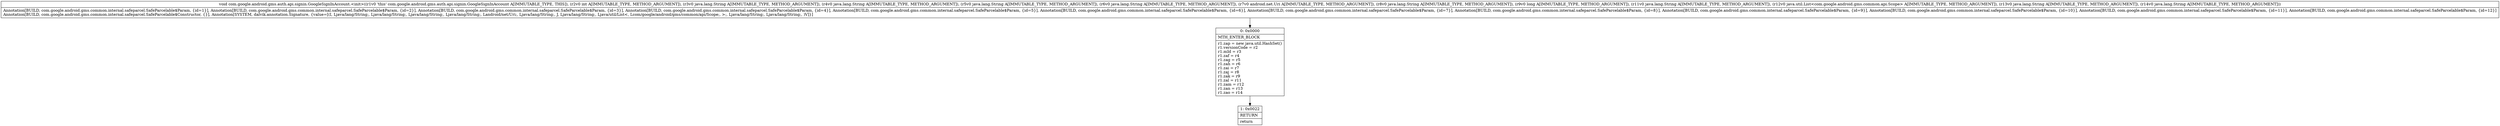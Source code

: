 digraph "CFG forcom.google.android.gms.auth.api.signin.GoogleSignInAccount.\<init\>(ILjava\/lang\/String;Ljava\/lang\/String;Ljava\/lang\/String;Ljava\/lang\/String;Landroid\/net\/Uri;Ljava\/lang\/String;JLjava\/lang\/String;Ljava\/util\/List;Ljava\/lang\/String;Ljava\/lang\/String;)V" {
Node_0 [shape=record,label="{0\:\ 0x0000|MTH_ENTER_BLOCK\l|r1.zap = new java.util.HashSet()\lr1.versionCode = r2\lr1.mId = r3\lr1.zaf = r4\lr1.zag = r5\lr1.zah = r6\lr1.zai = r7\lr1.zaj = r8\lr1.zak = r9\lr1.zal = r11\lr1.zam = r12\lr1.zan = r13\lr1.zao = r14\l}"];
Node_1 [shape=record,label="{1\:\ 0x0022|RETURN\l|return\l}"];
MethodNode[shape=record,label="{void com.google.android.gms.auth.api.signin.GoogleSignInAccount.\<init\>((r1v0 'this' com.google.android.gms.auth.api.signin.GoogleSignInAccount A[IMMUTABLE_TYPE, THIS]), (r2v0 int A[IMMUTABLE_TYPE, METHOD_ARGUMENT]), (r3v0 java.lang.String A[IMMUTABLE_TYPE, METHOD_ARGUMENT]), (r4v0 java.lang.String A[IMMUTABLE_TYPE, METHOD_ARGUMENT]), (r5v0 java.lang.String A[IMMUTABLE_TYPE, METHOD_ARGUMENT]), (r6v0 java.lang.String A[IMMUTABLE_TYPE, METHOD_ARGUMENT]), (r7v0 android.net.Uri A[IMMUTABLE_TYPE, METHOD_ARGUMENT]), (r8v0 java.lang.String A[IMMUTABLE_TYPE, METHOD_ARGUMENT]), (r9v0 long A[IMMUTABLE_TYPE, METHOD_ARGUMENT]), (r11v0 java.lang.String A[IMMUTABLE_TYPE, METHOD_ARGUMENT]), (r12v0 java.util.List\<com.google.android.gms.common.api.Scope\> A[IMMUTABLE_TYPE, METHOD_ARGUMENT]), (r13v0 java.lang.String A[IMMUTABLE_TYPE, METHOD_ARGUMENT]), (r14v0 java.lang.String A[IMMUTABLE_TYPE, METHOD_ARGUMENT]))  | Annotation[BUILD, com.google.android.gms.common.internal.safeparcel.SafeParcelable$Param, \{id=1\}], Annotation[BUILD, com.google.android.gms.common.internal.safeparcel.SafeParcelable$Param, \{id=2\}], Annotation[BUILD, com.google.android.gms.common.internal.safeparcel.SafeParcelable$Param, \{id=3\}], Annotation[BUILD, com.google.android.gms.common.internal.safeparcel.SafeParcelable$Param, \{id=4\}], Annotation[BUILD, com.google.android.gms.common.internal.safeparcel.SafeParcelable$Param, \{id=5\}], Annotation[BUILD, com.google.android.gms.common.internal.safeparcel.SafeParcelable$Param, \{id=6\}], Annotation[BUILD, com.google.android.gms.common.internal.safeparcel.SafeParcelable$Param, \{id=7\}], Annotation[BUILD, com.google.android.gms.common.internal.safeparcel.SafeParcelable$Param, \{id=8\}], Annotation[BUILD, com.google.android.gms.common.internal.safeparcel.SafeParcelable$Param, \{id=9\}], Annotation[BUILD, com.google.android.gms.common.internal.safeparcel.SafeParcelable$Param, \{id=10\}], Annotation[BUILD, com.google.android.gms.common.internal.safeparcel.SafeParcelable$Param, \{id=11\}], Annotation[BUILD, com.google.android.gms.common.internal.safeparcel.SafeParcelable$Param, \{id=12\}]\lAnnotation[BUILD, com.google.android.gms.common.internal.safeparcel.SafeParcelable$Constructor, \{\}], Annotation[SYSTEM, dalvik.annotation.Signature, \{value=[(I, Ljava\/lang\/String;, Ljava\/lang\/String;, Ljava\/lang\/String;, Ljava\/lang\/String;, Landroid\/net\/Uri;, Ljava\/lang\/String;, J, Ljava\/lang\/String;, Ljava\/util\/List\<, Lcom\/google\/android\/gms\/common\/api\/Scope;, \>;, Ljava\/lang\/String;, Ljava\/lang\/String;, )V]\}]\l}"];
MethodNode -> Node_0;
Node_0 -> Node_1;
}


